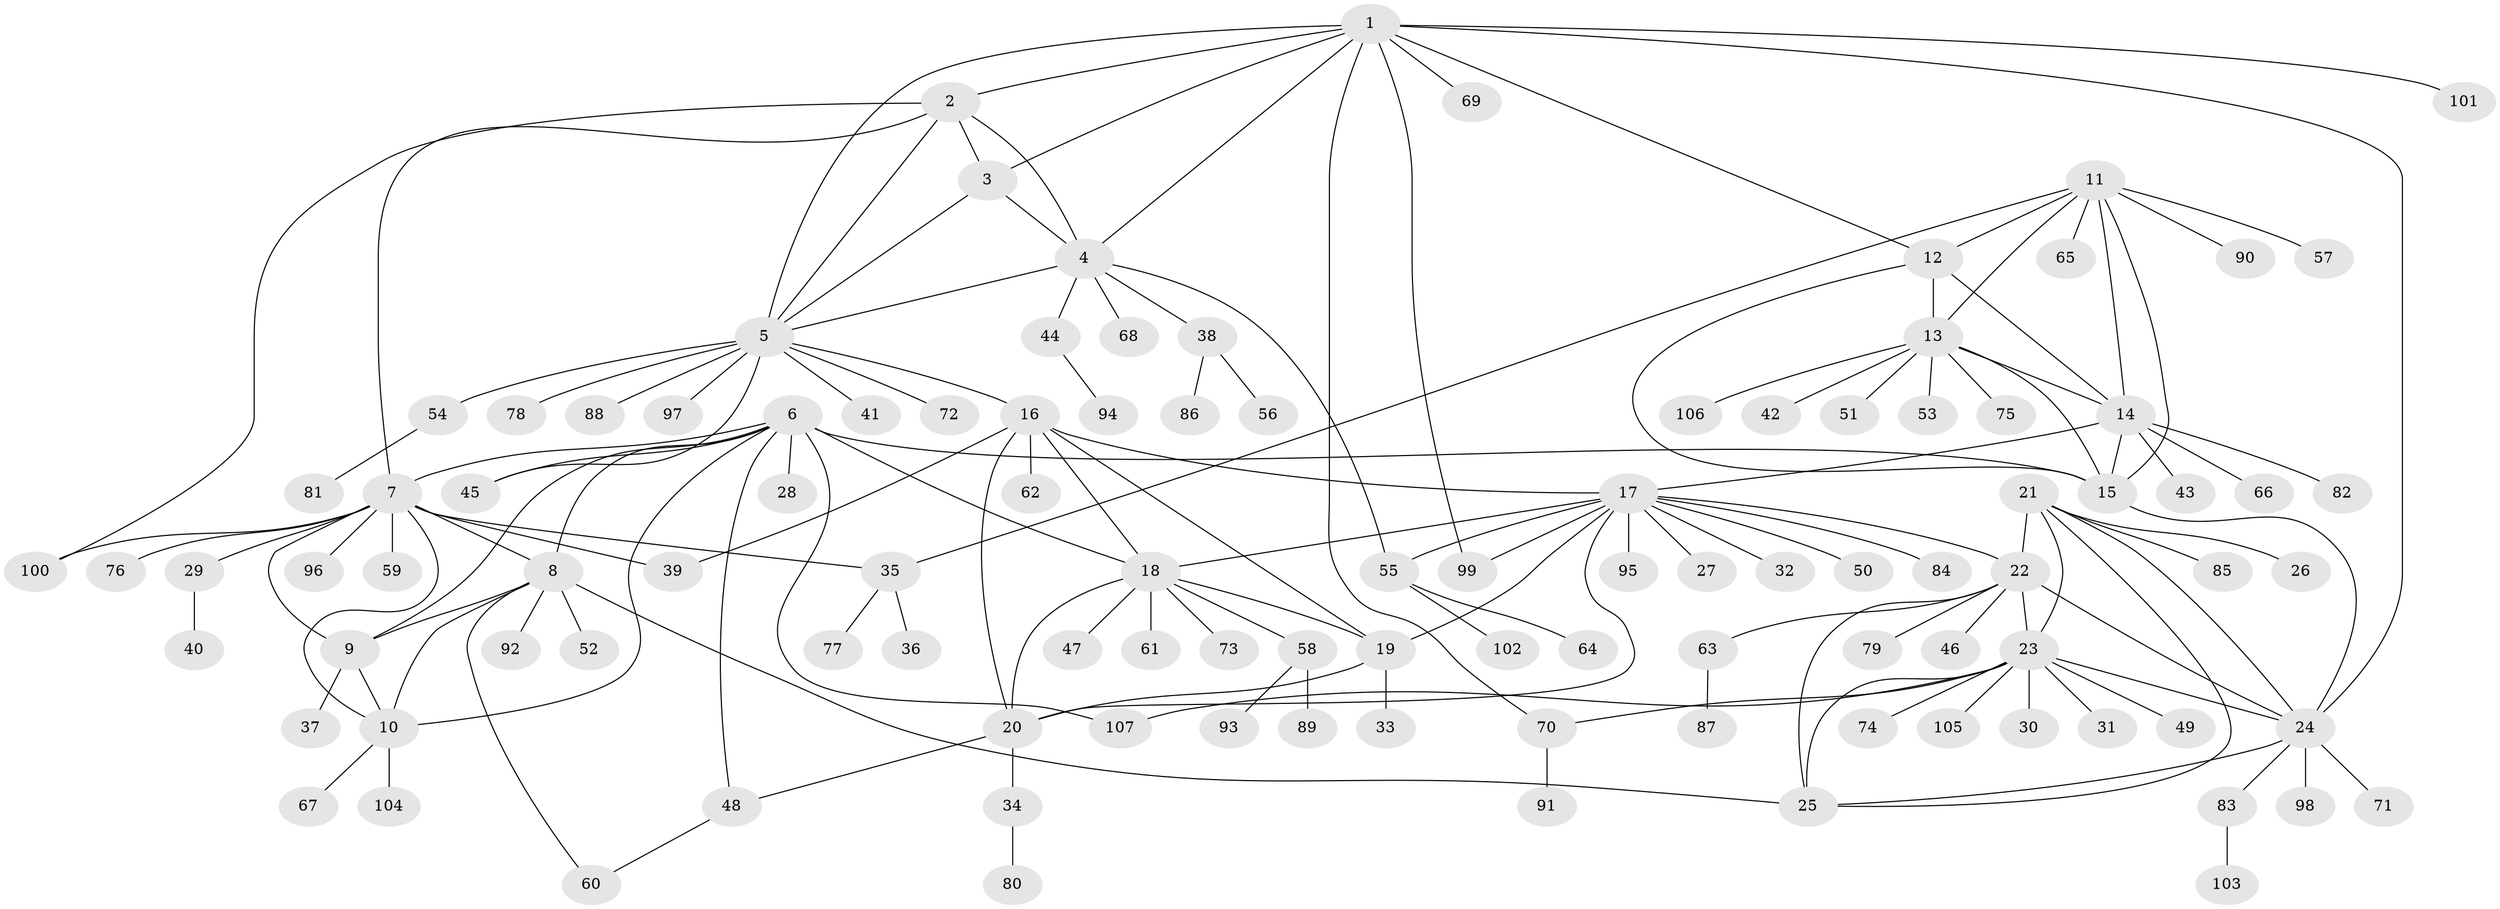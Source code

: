 // Generated by graph-tools (version 1.1) at 2025/02/03/09/25 03:02:41]
// undirected, 107 vertices, 152 edges
graph export_dot {
graph [start="1"]
  node [color=gray90,style=filled];
  1;
  2;
  3;
  4;
  5;
  6;
  7;
  8;
  9;
  10;
  11;
  12;
  13;
  14;
  15;
  16;
  17;
  18;
  19;
  20;
  21;
  22;
  23;
  24;
  25;
  26;
  27;
  28;
  29;
  30;
  31;
  32;
  33;
  34;
  35;
  36;
  37;
  38;
  39;
  40;
  41;
  42;
  43;
  44;
  45;
  46;
  47;
  48;
  49;
  50;
  51;
  52;
  53;
  54;
  55;
  56;
  57;
  58;
  59;
  60;
  61;
  62;
  63;
  64;
  65;
  66;
  67;
  68;
  69;
  70;
  71;
  72;
  73;
  74;
  75;
  76;
  77;
  78;
  79;
  80;
  81;
  82;
  83;
  84;
  85;
  86;
  87;
  88;
  89;
  90;
  91;
  92;
  93;
  94;
  95;
  96;
  97;
  98;
  99;
  100;
  101;
  102;
  103;
  104;
  105;
  106;
  107;
  1 -- 2;
  1 -- 3;
  1 -- 4;
  1 -- 5;
  1 -- 12;
  1 -- 24;
  1 -- 69;
  1 -- 70;
  1 -- 99;
  1 -- 101;
  2 -- 3;
  2 -- 4;
  2 -- 5;
  2 -- 7;
  2 -- 100;
  3 -- 4;
  3 -- 5;
  4 -- 5;
  4 -- 38;
  4 -- 44;
  4 -- 55;
  4 -- 68;
  5 -- 16;
  5 -- 41;
  5 -- 45;
  5 -- 54;
  5 -- 72;
  5 -- 78;
  5 -- 88;
  5 -- 97;
  6 -- 7;
  6 -- 8;
  6 -- 9;
  6 -- 10;
  6 -- 15;
  6 -- 18;
  6 -- 28;
  6 -- 45;
  6 -- 48;
  6 -- 107;
  7 -- 8;
  7 -- 9;
  7 -- 10;
  7 -- 29;
  7 -- 35;
  7 -- 39;
  7 -- 59;
  7 -- 76;
  7 -- 96;
  7 -- 100;
  8 -- 9;
  8 -- 10;
  8 -- 25;
  8 -- 52;
  8 -- 60;
  8 -- 92;
  9 -- 10;
  9 -- 37;
  10 -- 67;
  10 -- 104;
  11 -- 12;
  11 -- 13;
  11 -- 14;
  11 -- 15;
  11 -- 35;
  11 -- 57;
  11 -- 65;
  11 -- 90;
  12 -- 13;
  12 -- 14;
  12 -- 15;
  13 -- 14;
  13 -- 15;
  13 -- 42;
  13 -- 51;
  13 -- 53;
  13 -- 75;
  13 -- 106;
  14 -- 15;
  14 -- 17;
  14 -- 43;
  14 -- 66;
  14 -- 82;
  15 -- 24;
  16 -- 17;
  16 -- 18;
  16 -- 19;
  16 -- 20;
  16 -- 39;
  16 -- 62;
  17 -- 18;
  17 -- 19;
  17 -- 20;
  17 -- 22;
  17 -- 27;
  17 -- 32;
  17 -- 50;
  17 -- 55;
  17 -- 84;
  17 -- 95;
  17 -- 99;
  18 -- 19;
  18 -- 20;
  18 -- 47;
  18 -- 58;
  18 -- 61;
  18 -- 73;
  19 -- 20;
  19 -- 33;
  20 -- 34;
  20 -- 48;
  21 -- 22;
  21 -- 23;
  21 -- 24;
  21 -- 25;
  21 -- 26;
  21 -- 85;
  22 -- 23;
  22 -- 24;
  22 -- 25;
  22 -- 46;
  22 -- 63;
  22 -- 79;
  23 -- 24;
  23 -- 25;
  23 -- 30;
  23 -- 31;
  23 -- 49;
  23 -- 70;
  23 -- 74;
  23 -- 105;
  23 -- 107;
  24 -- 25;
  24 -- 71;
  24 -- 83;
  24 -- 98;
  29 -- 40;
  34 -- 80;
  35 -- 36;
  35 -- 77;
  38 -- 56;
  38 -- 86;
  44 -- 94;
  48 -- 60;
  54 -- 81;
  55 -- 64;
  55 -- 102;
  58 -- 89;
  58 -- 93;
  63 -- 87;
  70 -- 91;
  83 -- 103;
}
